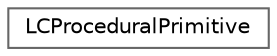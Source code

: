 digraph "类继承关系图"
{
 // LATEX_PDF_SIZE
  bgcolor="transparent";
  edge [fontname=Helvetica,fontsize=10,labelfontname=Helvetica,labelfontsize=10];
  node [fontname=Helvetica,fontsize=10,shape=box,height=0.2,width=0.4];
  rankdir="LR";
  Node0 [id="Node000000",label="LCProceduralPrimitive",height=0.2,width=0.4,color="grey40", fillcolor="white", style="filled",URL="$struct_l_c_procedural_primitive.html",tooltip=" "];
}
